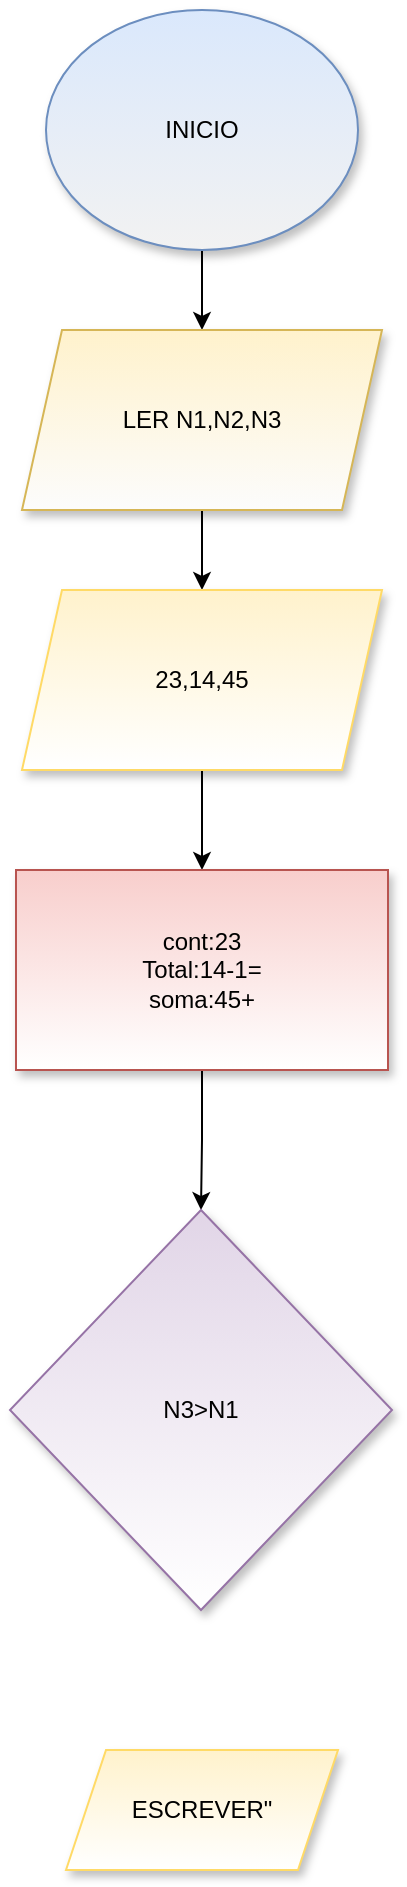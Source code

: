 <mxfile version="28.2.4">
  <diagram name="Página-1" id="N1PgDPHu3wivD12hJMC6">
    <mxGraphModel dx="1418" dy="786" grid="1" gridSize="10" guides="1" tooltips="1" connect="1" arrows="1" fold="1" page="1" pageScale="1" pageWidth="827" pageHeight="1169" math="0" shadow="0">
      <root>
        <mxCell id="0" />
        <mxCell id="1" parent="0" />
        <mxCell id="009EOEcr3_C5sFKXclUW-18" style="edgeStyle=orthogonalEdgeStyle;rounded=0;orthogonalLoop=1;jettySize=auto;html=1;" edge="1" parent="1" source="009EOEcr3_C5sFKXclUW-17">
          <mxGeometry relative="1" as="geometry">
            <mxPoint x="414" y="200" as="targetPoint" />
          </mxGeometry>
        </mxCell>
        <mxCell id="009EOEcr3_C5sFKXclUW-17" value="INICIO" style="ellipse;whiteSpace=wrap;html=1;fillColor=#DAE8FC;strokeColor=#6c8ebf;gradientColor=#F2F2F2;shadow=1;" vertex="1" parent="1">
          <mxGeometry x="336" y="40" width="156" height="120" as="geometry" />
        </mxCell>
        <mxCell id="009EOEcr3_C5sFKXclUW-20" style="edgeStyle=orthogonalEdgeStyle;rounded=0;orthogonalLoop=1;jettySize=auto;html=1;" edge="1" parent="1" source="009EOEcr3_C5sFKXclUW-19">
          <mxGeometry relative="1" as="geometry">
            <mxPoint x="414" y="330" as="targetPoint" />
          </mxGeometry>
        </mxCell>
        <mxCell id="009EOEcr3_C5sFKXclUW-19" value="LER N1,N2,N3" style="shape=parallelogram;perimeter=parallelogramPerimeter;whiteSpace=wrap;html=1;fixedSize=1;fillColor=#fff2cc;strokeColor=#d6b656;gradientColor=#FCFCFC;shadow=1;" vertex="1" parent="1">
          <mxGeometry x="324" y="200" width="180" height="90" as="geometry" />
        </mxCell>
        <mxCell id="009EOEcr3_C5sFKXclUW-23" style="edgeStyle=orthogonalEdgeStyle;rounded=0;orthogonalLoop=1;jettySize=auto;html=1;" edge="1" parent="1" source="009EOEcr3_C5sFKXclUW-21">
          <mxGeometry relative="1" as="geometry">
            <mxPoint x="414" y="470" as="targetPoint" />
          </mxGeometry>
        </mxCell>
        <mxCell id="009EOEcr3_C5sFKXclUW-21" value="23,14,45" style="shape=parallelogram;perimeter=parallelogramPerimeter;whiteSpace=wrap;html=1;fixedSize=1;fillColor=#fff2cc;strokeColor=#FFDA66;gradientColor=#FFFFFF;shadow=1;" vertex="1" parent="1">
          <mxGeometry x="324" y="330" width="180" height="90" as="geometry" />
        </mxCell>
        <mxCell id="009EOEcr3_C5sFKXclUW-42" style="edgeStyle=orthogonalEdgeStyle;rounded=0;orthogonalLoop=1;jettySize=auto;html=1;entryX=0.5;entryY=0;entryDx=0;entryDy=0;" edge="1" parent="1" source="009EOEcr3_C5sFKXclUW-22" target="009EOEcr3_C5sFKXclUW-30">
          <mxGeometry relative="1" as="geometry" />
        </mxCell>
        <mxCell id="009EOEcr3_C5sFKXclUW-22" value="cont:23&lt;div&gt;&lt;div&gt;Total:14-1=&lt;/div&gt;&lt;div&gt;soma:45+&lt;/div&gt;&lt;/div&gt;" style="rounded=0;whiteSpace=wrap;html=1;fillColor=#f8cecc;strokeColor=#b85450;gradientColor=#FFFFFF;shadow=1;" vertex="1" parent="1">
          <mxGeometry x="321" y="470" width="186" height="100" as="geometry" />
        </mxCell>
        <mxCell id="009EOEcr3_C5sFKXclUW-30" value="N3&amp;gt;N1" style="rhombus;whiteSpace=wrap;html=1;fillColor=#e1d5e7;strokeColor=#9673a6;gradientColor=#FFFFFF;shadow=1;" vertex="1" parent="1">
          <mxGeometry x="318" y="640" width="191" height="200" as="geometry" />
        </mxCell>
        <mxCell id="009EOEcr3_C5sFKXclUW-35" value="ESCREVER&quot;" style="shape=parallelogram;perimeter=parallelogramPerimeter;whiteSpace=wrap;html=1;fixedSize=1;fillColor=#fff2cc;strokeColor=#FFDA66;gradientColor=#FFFFFF;shadow=1;" vertex="1" parent="1">
          <mxGeometry x="346" y="910" width="136" height="60" as="geometry" />
        </mxCell>
      </root>
    </mxGraphModel>
  </diagram>
</mxfile>
